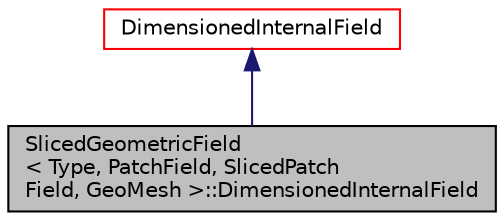 digraph "SlicedGeometricField&lt; Type, PatchField, SlicedPatchField, GeoMesh &gt;::DimensionedInternalField"
{
  bgcolor="transparent";
  edge [fontname="Helvetica",fontsize="10",labelfontname="Helvetica",labelfontsize="10"];
  node [fontname="Helvetica",fontsize="10",shape=record];
  Node1 [label="SlicedGeometricField\l\< Type, PatchField, SlicedPatch\lField, GeoMesh \>::DimensionedInternalField",height=0.2,width=0.4,color="black", fillcolor="grey75", style="filled", fontcolor="black"];
  Node2 -> Node1 [dir="back",color="midnightblue",fontsize="10",style="solid",fontname="Helvetica"];
  Node2 [label="DimensionedInternalField",height=0.2,width=0.4,color="red",URL="$a00527.html",tooltip="Field with dimensions and associated with geometry type GeoMesh which is used to size the field and a..."];
}
